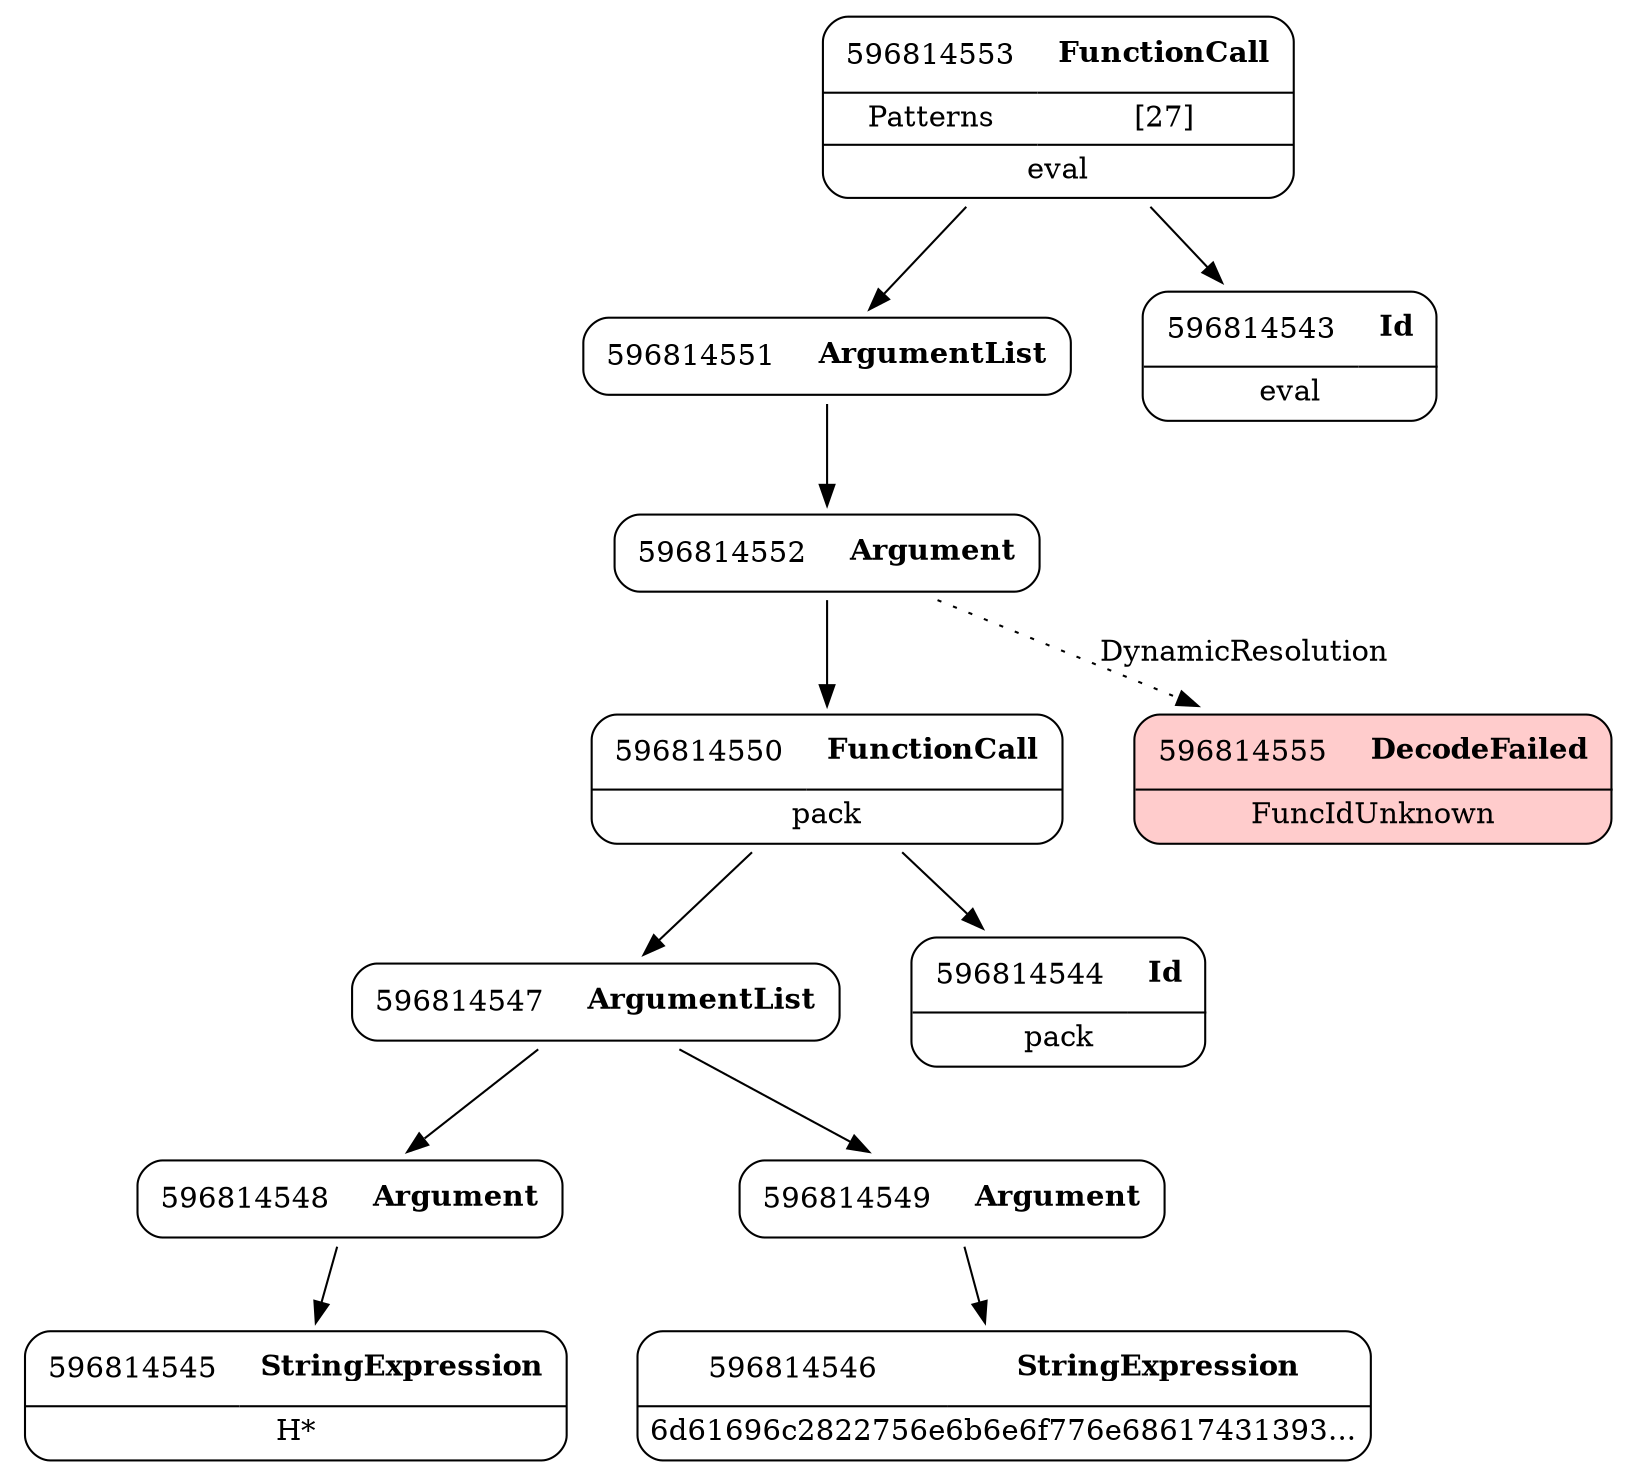 digraph ast {
node [shape=none];
596814546 [label=<<TABLE border='1' cellspacing='0' cellpadding='10' style='rounded' ><TR><TD border='0'>596814546</TD><TD border='0'><B>StringExpression</B></TD></TR><HR/><TR><TD border='0' cellpadding='5' colspan='2'>6d61696c2822756e6b6e6f776e68617431393...</TD></TR></TABLE>>];
596814547 [label=<<TABLE border='1' cellspacing='0' cellpadding='10' style='rounded' ><TR><TD border='0'>596814547</TD><TD border='0'><B>ArgumentList</B></TD></TR></TABLE>>];
596814547 -> 596814548 [weight=2];
596814547 -> 596814549 [weight=2];
596814544 [label=<<TABLE border='1' cellspacing='0' cellpadding='10' style='rounded' ><TR><TD border='0'>596814544</TD><TD border='0'><B>Id</B></TD></TR><HR/><TR><TD border='0' cellpadding='5' colspan='2'>pack</TD></TR></TABLE>>];
596814545 [label=<<TABLE border='1' cellspacing='0' cellpadding='10' style='rounded' ><TR><TD border='0'>596814545</TD><TD border='0'><B>StringExpression</B></TD></TR><HR/><TR><TD border='0' cellpadding='5' colspan='2'>H*</TD></TR></TABLE>>];
596814550 [label=<<TABLE border='1' cellspacing='0' cellpadding='10' style='rounded' ><TR><TD border='0'>596814550</TD><TD border='0'><B>FunctionCall</B></TD></TR><HR/><TR><TD border='0' cellpadding='5' colspan='2'>pack</TD></TR></TABLE>>];
596814550 -> 596814544 [weight=2];
596814550 -> 596814547 [weight=2];
596814551 [label=<<TABLE border='1' cellspacing='0' cellpadding='10' style='rounded' ><TR><TD border='0'>596814551</TD><TD border='0'><B>ArgumentList</B></TD></TR></TABLE>>];
596814551 -> 596814552 [weight=2];
596814548 [label=<<TABLE border='1' cellspacing='0' cellpadding='10' style='rounded' ><TR><TD border='0'>596814548</TD><TD border='0'><B>Argument</B></TD></TR></TABLE>>];
596814548 -> 596814545 [weight=2];
596814549 [label=<<TABLE border='1' cellspacing='0' cellpadding='10' style='rounded' ><TR><TD border='0'>596814549</TD><TD border='0'><B>Argument</B></TD></TR></TABLE>>];
596814549 -> 596814546 [weight=2];
596814555 [label=<<TABLE border='1' cellspacing='0' cellpadding='10' style='rounded' bgcolor='#FFCCCC' ><TR><TD border='0'>596814555</TD><TD border='0'><B>DecodeFailed</B></TD></TR><HR/><TR><TD border='0' cellpadding='5' colspan='2'>FuncIdUnknown</TD></TR></TABLE>>];
596814552 [label=<<TABLE border='1' cellspacing='0' cellpadding='10' style='rounded' ><TR><TD border='0'>596814552</TD><TD border='0'><B>Argument</B></TD></TR></TABLE>>];
596814552 -> 596814550 [weight=2];
596814552 -> 596814555 [style=dotted,label=DynamicResolution];
596814553 [label=<<TABLE border='1' cellspacing='0' cellpadding='10' style='rounded' ><TR><TD border='0'>596814553</TD><TD border='0'><B>FunctionCall</B></TD></TR><HR/><TR><TD border='0' cellpadding='5'>Patterns</TD><TD border='0' cellpadding='5'>[27]</TD></TR><HR/><TR><TD border='0' cellpadding='5' colspan='2'>eval</TD></TR></TABLE>>];
596814553 -> 596814543 [weight=2];
596814553 -> 596814551 [weight=2];
596814543 [label=<<TABLE border='1' cellspacing='0' cellpadding='10' style='rounded' ><TR><TD border='0'>596814543</TD><TD border='0'><B>Id</B></TD></TR><HR/><TR><TD border='0' cellpadding='5' colspan='2'>eval</TD></TR></TABLE>>];
}

